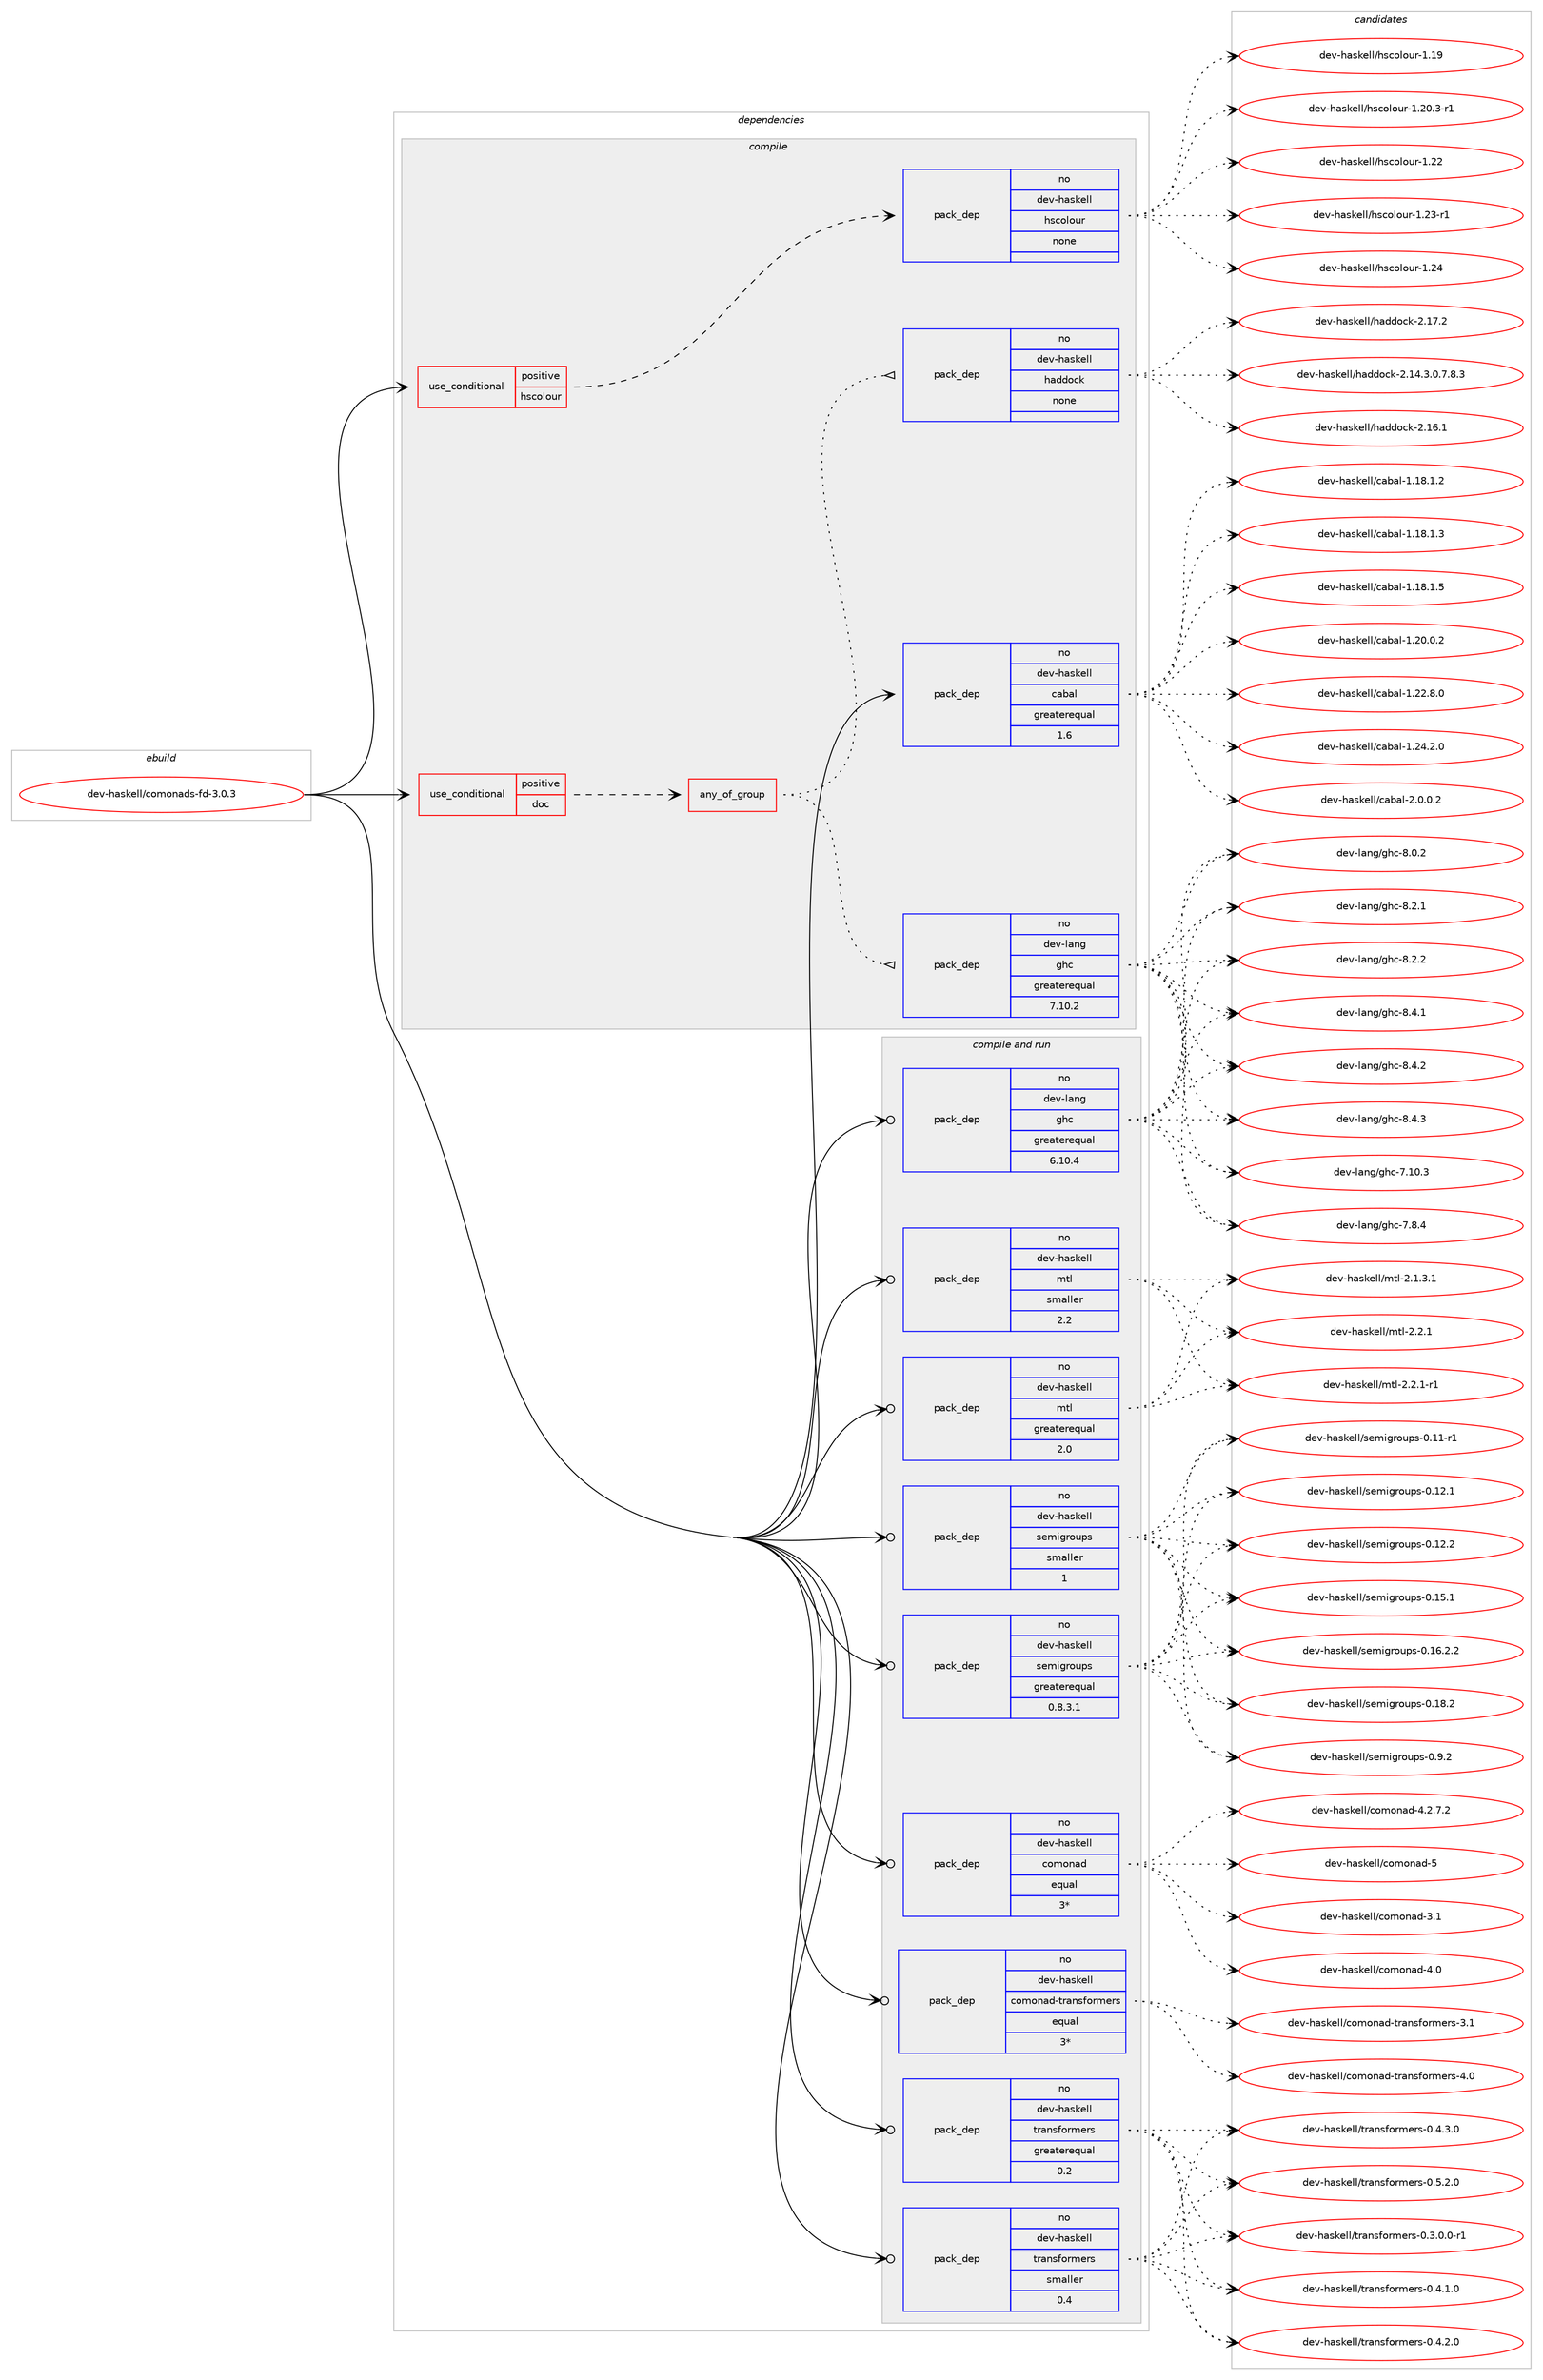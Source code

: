 digraph prolog {

# *************
# Graph options
# *************

newrank=true;
concentrate=true;
compound=true;
graph [rankdir=LR,fontname=Helvetica,fontsize=10,ranksep=1.5];#, ranksep=2.5, nodesep=0.2];
edge  [arrowhead=vee];
node  [fontname=Helvetica,fontsize=10];

# **********
# The ebuild
# **********

subgraph cluster_leftcol {
color=gray;
rank=same;
label=<<i>ebuild</i>>;
id [label="dev-haskell/comonads-fd-3.0.3", color=red, width=4, href="../dev-haskell/comonads-fd-3.0.3.svg"];
}

# ****************
# The dependencies
# ****************

subgraph cluster_midcol {
color=gray;
label=<<i>dependencies</i>>;
subgraph cluster_compile {
fillcolor="#eeeeee";
style=filled;
label=<<i>compile</i>>;
subgraph cond359062 {
dependency1329215 [label=<<TABLE BORDER="0" CELLBORDER="1" CELLSPACING="0" CELLPADDING="4"><TR><TD ROWSPAN="3" CELLPADDING="10">use_conditional</TD></TR><TR><TD>positive</TD></TR><TR><TD>doc</TD></TR></TABLE>>, shape=none, color=red];
subgraph any20686 {
dependency1329216 [label=<<TABLE BORDER="0" CELLBORDER="1" CELLSPACING="0" CELLPADDING="4"><TR><TD CELLPADDING="10">any_of_group</TD></TR></TABLE>>, shape=none, color=red];subgraph pack948915 {
dependency1329217 [label=<<TABLE BORDER="0" CELLBORDER="1" CELLSPACING="0" CELLPADDING="4" WIDTH="220"><TR><TD ROWSPAN="6" CELLPADDING="30">pack_dep</TD></TR><TR><TD WIDTH="110">no</TD></TR><TR><TD>dev-haskell</TD></TR><TR><TD>haddock</TD></TR><TR><TD>none</TD></TR><TR><TD></TD></TR></TABLE>>, shape=none, color=blue];
}
dependency1329216:e -> dependency1329217:w [weight=20,style="dotted",arrowhead="oinv"];
subgraph pack948916 {
dependency1329218 [label=<<TABLE BORDER="0" CELLBORDER="1" CELLSPACING="0" CELLPADDING="4" WIDTH="220"><TR><TD ROWSPAN="6" CELLPADDING="30">pack_dep</TD></TR><TR><TD WIDTH="110">no</TD></TR><TR><TD>dev-lang</TD></TR><TR><TD>ghc</TD></TR><TR><TD>greaterequal</TD></TR><TR><TD>7.10.2</TD></TR></TABLE>>, shape=none, color=blue];
}
dependency1329216:e -> dependency1329218:w [weight=20,style="dotted",arrowhead="oinv"];
}
dependency1329215:e -> dependency1329216:w [weight=20,style="dashed",arrowhead="vee"];
}
id:e -> dependency1329215:w [weight=20,style="solid",arrowhead="vee"];
subgraph cond359063 {
dependency1329219 [label=<<TABLE BORDER="0" CELLBORDER="1" CELLSPACING="0" CELLPADDING="4"><TR><TD ROWSPAN="3" CELLPADDING="10">use_conditional</TD></TR><TR><TD>positive</TD></TR><TR><TD>hscolour</TD></TR></TABLE>>, shape=none, color=red];
subgraph pack948917 {
dependency1329220 [label=<<TABLE BORDER="0" CELLBORDER="1" CELLSPACING="0" CELLPADDING="4" WIDTH="220"><TR><TD ROWSPAN="6" CELLPADDING="30">pack_dep</TD></TR><TR><TD WIDTH="110">no</TD></TR><TR><TD>dev-haskell</TD></TR><TR><TD>hscolour</TD></TR><TR><TD>none</TD></TR><TR><TD></TD></TR></TABLE>>, shape=none, color=blue];
}
dependency1329219:e -> dependency1329220:w [weight=20,style="dashed",arrowhead="vee"];
}
id:e -> dependency1329219:w [weight=20,style="solid",arrowhead="vee"];
subgraph pack948918 {
dependency1329221 [label=<<TABLE BORDER="0" CELLBORDER="1" CELLSPACING="0" CELLPADDING="4" WIDTH="220"><TR><TD ROWSPAN="6" CELLPADDING="30">pack_dep</TD></TR><TR><TD WIDTH="110">no</TD></TR><TR><TD>dev-haskell</TD></TR><TR><TD>cabal</TD></TR><TR><TD>greaterequal</TD></TR><TR><TD>1.6</TD></TR></TABLE>>, shape=none, color=blue];
}
id:e -> dependency1329221:w [weight=20,style="solid",arrowhead="vee"];
}
subgraph cluster_compileandrun {
fillcolor="#eeeeee";
style=filled;
label=<<i>compile and run</i>>;
subgraph pack948919 {
dependency1329222 [label=<<TABLE BORDER="0" CELLBORDER="1" CELLSPACING="0" CELLPADDING="4" WIDTH="220"><TR><TD ROWSPAN="6" CELLPADDING="30">pack_dep</TD></TR><TR><TD WIDTH="110">no</TD></TR><TR><TD>dev-haskell</TD></TR><TR><TD>comonad</TD></TR><TR><TD>equal</TD></TR><TR><TD>3*</TD></TR></TABLE>>, shape=none, color=blue];
}
id:e -> dependency1329222:w [weight=20,style="solid",arrowhead="odotvee"];
subgraph pack948920 {
dependency1329223 [label=<<TABLE BORDER="0" CELLBORDER="1" CELLSPACING="0" CELLPADDING="4" WIDTH="220"><TR><TD ROWSPAN="6" CELLPADDING="30">pack_dep</TD></TR><TR><TD WIDTH="110">no</TD></TR><TR><TD>dev-haskell</TD></TR><TR><TD>comonad-transformers</TD></TR><TR><TD>equal</TD></TR><TR><TD>3*</TD></TR></TABLE>>, shape=none, color=blue];
}
id:e -> dependency1329223:w [weight=20,style="solid",arrowhead="odotvee"];
subgraph pack948921 {
dependency1329224 [label=<<TABLE BORDER="0" CELLBORDER="1" CELLSPACING="0" CELLPADDING="4" WIDTH="220"><TR><TD ROWSPAN="6" CELLPADDING="30">pack_dep</TD></TR><TR><TD WIDTH="110">no</TD></TR><TR><TD>dev-haskell</TD></TR><TR><TD>mtl</TD></TR><TR><TD>greaterequal</TD></TR><TR><TD>2.0</TD></TR></TABLE>>, shape=none, color=blue];
}
id:e -> dependency1329224:w [weight=20,style="solid",arrowhead="odotvee"];
subgraph pack948922 {
dependency1329225 [label=<<TABLE BORDER="0" CELLBORDER="1" CELLSPACING="0" CELLPADDING="4" WIDTH="220"><TR><TD ROWSPAN="6" CELLPADDING="30">pack_dep</TD></TR><TR><TD WIDTH="110">no</TD></TR><TR><TD>dev-haskell</TD></TR><TR><TD>mtl</TD></TR><TR><TD>smaller</TD></TR><TR><TD>2.2</TD></TR></TABLE>>, shape=none, color=blue];
}
id:e -> dependency1329225:w [weight=20,style="solid",arrowhead="odotvee"];
subgraph pack948923 {
dependency1329226 [label=<<TABLE BORDER="0" CELLBORDER="1" CELLSPACING="0" CELLPADDING="4" WIDTH="220"><TR><TD ROWSPAN="6" CELLPADDING="30">pack_dep</TD></TR><TR><TD WIDTH="110">no</TD></TR><TR><TD>dev-haskell</TD></TR><TR><TD>semigroups</TD></TR><TR><TD>greaterequal</TD></TR><TR><TD>0.8.3.1</TD></TR></TABLE>>, shape=none, color=blue];
}
id:e -> dependency1329226:w [weight=20,style="solid",arrowhead="odotvee"];
subgraph pack948924 {
dependency1329227 [label=<<TABLE BORDER="0" CELLBORDER="1" CELLSPACING="0" CELLPADDING="4" WIDTH="220"><TR><TD ROWSPAN="6" CELLPADDING="30">pack_dep</TD></TR><TR><TD WIDTH="110">no</TD></TR><TR><TD>dev-haskell</TD></TR><TR><TD>semigroups</TD></TR><TR><TD>smaller</TD></TR><TR><TD>1</TD></TR></TABLE>>, shape=none, color=blue];
}
id:e -> dependency1329227:w [weight=20,style="solid",arrowhead="odotvee"];
subgraph pack948925 {
dependency1329228 [label=<<TABLE BORDER="0" CELLBORDER="1" CELLSPACING="0" CELLPADDING="4" WIDTH="220"><TR><TD ROWSPAN="6" CELLPADDING="30">pack_dep</TD></TR><TR><TD WIDTH="110">no</TD></TR><TR><TD>dev-haskell</TD></TR><TR><TD>transformers</TD></TR><TR><TD>greaterequal</TD></TR><TR><TD>0.2</TD></TR></TABLE>>, shape=none, color=blue];
}
id:e -> dependency1329228:w [weight=20,style="solid",arrowhead="odotvee"];
subgraph pack948926 {
dependency1329229 [label=<<TABLE BORDER="0" CELLBORDER="1" CELLSPACING="0" CELLPADDING="4" WIDTH="220"><TR><TD ROWSPAN="6" CELLPADDING="30">pack_dep</TD></TR><TR><TD WIDTH="110">no</TD></TR><TR><TD>dev-haskell</TD></TR><TR><TD>transformers</TD></TR><TR><TD>smaller</TD></TR><TR><TD>0.4</TD></TR></TABLE>>, shape=none, color=blue];
}
id:e -> dependency1329229:w [weight=20,style="solid",arrowhead="odotvee"];
subgraph pack948927 {
dependency1329230 [label=<<TABLE BORDER="0" CELLBORDER="1" CELLSPACING="0" CELLPADDING="4" WIDTH="220"><TR><TD ROWSPAN="6" CELLPADDING="30">pack_dep</TD></TR><TR><TD WIDTH="110">no</TD></TR><TR><TD>dev-lang</TD></TR><TR><TD>ghc</TD></TR><TR><TD>greaterequal</TD></TR><TR><TD>6.10.4</TD></TR></TABLE>>, shape=none, color=blue];
}
id:e -> dependency1329230:w [weight=20,style="solid",arrowhead="odotvee"];
}
subgraph cluster_run {
fillcolor="#eeeeee";
style=filled;
label=<<i>run</i>>;
}
}

# **************
# The candidates
# **************

subgraph cluster_choices {
rank=same;
color=gray;
label=<<i>candidates</i>>;

subgraph choice948915 {
color=black;
nodesep=1;
choice1001011184510497115107101108108471049710010011199107455046495246514648465546564651 [label="dev-haskell/haddock-2.14.3.0.7.8.3", color=red, width=4,href="../dev-haskell/haddock-2.14.3.0.7.8.3.svg"];
choice100101118451049711510710110810847104971001001119910745504649544649 [label="dev-haskell/haddock-2.16.1", color=red, width=4,href="../dev-haskell/haddock-2.16.1.svg"];
choice100101118451049711510710110810847104971001001119910745504649554650 [label="dev-haskell/haddock-2.17.2", color=red, width=4,href="../dev-haskell/haddock-2.17.2.svg"];
dependency1329217:e -> choice1001011184510497115107101108108471049710010011199107455046495246514648465546564651:w [style=dotted,weight="100"];
dependency1329217:e -> choice100101118451049711510710110810847104971001001119910745504649544649:w [style=dotted,weight="100"];
dependency1329217:e -> choice100101118451049711510710110810847104971001001119910745504649554650:w [style=dotted,weight="100"];
}
subgraph choice948916 {
color=black;
nodesep=1;
choice1001011184510897110103471031049945554649484651 [label="dev-lang/ghc-7.10.3", color=red, width=4,href="../dev-lang/ghc-7.10.3.svg"];
choice10010111845108971101034710310499455546564652 [label="dev-lang/ghc-7.8.4", color=red, width=4,href="../dev-lang/ghc-7.8.4.svg"];
choice10010111845108971101034710310499455646484650 [label="dev-lang/ghc-8.0.2", color=red, width=4,href="../dev-lang/ghc-8.0.2.svg"];
choice10010111845108971101034710310499455646504649 [label="dev-lang/ghc-8.2.1", color=red, width=4,href="../dev-lang/ghc-8.2.1.svg"];
choice10010111845108971101034710310499455646504650 [label="dev-lang/ghc-8.2.2", color=red, width=4,href="../dev-lang/ghc-8.2.2.svg"];
choice10010111845108971101034710310499455646524649 [label="dev-lang/ghc-8.4.1", color=red, width=4,href="../dev-lang/ghc-8.4.1.svg"];
choice10010111845108971101034710310499455646524650 [label="dev-lang/ghc-8.4.2", color=red, width=4,href="../dev-lang/ghc-8.4.2.svg"];
choice10010111845108971101034710310499455646524651 [label="dev-lang/ghc-8.4.3", color=red, width=4,href="../dev-lang/ghc-8.4.3.svg"];
dependency1329218:e -> choice1001011184510897110103471031049945554649484651:w [style=dotted,weight="100"];
dependency1329218:e -> choice10010111845108971101034710310499455546564652:w [style=dotted,weight="100"];
dependency1329218:e -> choice10010111845108971101034710310499455646484650:w [style=dotted,weight="100"];
dependency1329218:e -> choice10010111845108971101034710310499455646504649:w [style=dotted,weight="100"];
dependency1329218:e -> choice10010111845108971101034710310499455646504650:w [style=dotted,weight="100"];
dependency1329218:e -> choice10010111845108971101034710310499455646524649:w [style=dotted,weight="100"];
dependency1329218:e -> choice10010111845108971101034710310499455646524650:w [style=dotted,weight="100"];
dependency1329218:e -> choice10010111845108971101034710310499455646524651:w [style=dotted,weight="100"];
}
subgraph choice948917 {
color=black;
nodesep=1;
choice100101118451049711510710110810847104115991111081111171144549464957 [label="dev-haskell/hscolour-1.19", color=red, width=4,href="../dev-haskell/hscolour-1.19.svg"];
choice10010111845104971151071011081084710411599111108111117114454946504846514511449 [label="dev-haskell/hscolour-1.20.3-r1", color=red, width=4,href="../dev-haskell/hscolour-1.20.3-r1.svg"];
choice100101118451049711510710110810847104115991111081111171144549465050 [label="dev-haskell/hscolour-1.22", color=red, width=4,href="../dev-haskell/hscolour-1.22.svg"];
choice1001011184510497115107101108108471041159911110811111711445494650514511449 [label="dev-haskell/hscolour-1.23-r1", color=red, width=4,href="../dev-haskell/hscolour-1.23-r1.svg"];
choice100101118451049711510710110810847104115991111081111171144549465052 [label="dev-haskell/hscolour-1.24", color=red, width=4,href="../dev-haskell/hscolour-1.24.svg"];
dependency1329220:e -> choice100101118451049711510710110810847104115991111081111171144549464957:w [style=dotted,weight="100"];
dependency1329220:e -> choice10010111845104971151071011081084710411599111108111117114454946504846514511449:w [style=dotted,weight="100"];
dependency1329220:e -> choice100101118451049711510710110810847104115991111081111171144549465050:w [style=dotted,weight="100"];
dependency1329220:e -> choice1001011184510497115107101108108471041159911110811111711445494650514511449:w [style=dotted,weight="100"];
dependency1329220:e -> choice100101118451049711510710110810847104115991111081111171144549465052:w [style=dotted,weight="100"];
}
subgraph choice948918 {
color=black;
nodesep=1;
choice10010111845104971151071011081084799979897108454946495646494650 [label="dev-haskell/cabal-1.18.1.2", color=red, width=4,href="../dev-haskell/cabal-1.18.1.2.svg"];
choice10010111845104971151071011081084799979897108454946495646494651 [label="dev-haskell/cabal-1.18.1.3", color=red, width=4,href="../dev-haskell/cabal-1.18.1.3.svg"];
choice10010111845104971151071011081084799979897108454946495646494653 [label="dev-haskell/cabal-1.18.1.5", color=red, width=4,href="../dev-haskell/cabal-1.18.1.5.svg"];
choice10010111845104971151071011081084799979897108454946504846484650 [label="dev-haskell/cabal-1.20.0.2", color=red, width=4,href="../dev-haskell/cabal-1.20.0.2.svg"];
choice10010111845104971151071011081084799979897108454946505046564648 [label="dev-haskell/cabal-1.22.8.0", color=red, width=4,href="../dev-haskell/cabal-1.22.8.0.svg"];
choice10010111845104971151071011081084799979897108454946505246504648 [label="dev-haskell/cabal-1.24.2.0", color=red, width=4,href="../dev-haskell/cabal-1.24.2.0.svg"];
choice100101118451049711510710110810847999798971084550464846484650 [label="dev-haskell/cabal-2.0.0.2", color=red, width=4,href="../dev-haskell/cabal-2.0.0.2.svg"];
dependency1329221:e -> choice10010111845104971151071011081084799979897108454946495646494650:w [style=dotted,weight="100"];
dependency1329221:e -> choice10010111845104971151071011081084799979897108454946495646494651:w [style=dotted,weight="100"];
dependency1329221:e -> choice10010111845104971151071011081084799979897108454946495646494653:w [style=dotted,weight="100"];
dependency1329221:e -> choice10010111845104971151071011081084799979897108454946504846484650:w [style=dotted,weight="100"];
dependency1329221:e -> choice10010111845104971151071011081084799979897108454946505046564648:w [style=dotted,weight="100"];
dependency1329221:e -> choice10010111845104971151071011081084799979897108454946505246504648:w [style=dotted,weight="100"];
dependency1329221:e -> choice100101118451049711510710110810847999798971084550464846484650:w [style=dotted,weight="100"];
}
subgraph choice948919 {
color=black;
nodesep=1;
choice100101118451049711510710110810847991111091111109710045514649 [label="dev-haskell/comonad-3.1", color=red, width=4,href="../dev-haskell/comonad-3.1.svg"];
choice100101118451049711510710110810847991111091111109710045524648 [label="dev-haskell/comonad-4.0", color=red, width=4,href="../dev-haskell/comonad-4.0.svg"];
choice10010111845104971151071011081084799111109111110971004552465046554650 [label="dev-haskell/comonad-4.2.7.2", color=red, width=4,href="../dev-haskell/comonad-4.2.7.2.svg"];
choice10010111845104971151071011081084799111109111110971004553 [label="dev-haskell/comonad-5", color=red, width=4,href="../dev-haskell/comonad-5.svg"];
dependency1329222:e -> choice100101118451049711510710110810847991111091111109710045514649:w [style=dotted,weight="100"];
dependency1329222:e -> choice100101118451049711510710110810847991111091111109710045524648:w [style=dotted,weight="100"];
dependency1329222:e -> choice10010111845104971151071011081084799111109111110971004552465046554650:w [style=dotted,weight="100"];
dependency1329222:e -> choice10010111845104971151071011081084799111109111110971004553:w [style=dotted,weight="100"];
}
subgraph choice948920 {
color=black;
nodesep=1;
choice1001011184510497115107101108108479911110911111097100451161149711011510211111410910111411545514649 [label="dev-haskell/comonad-transformers-3.1", color=red, width=4,href="../dev-haskell/comonad-transformers-3.1.svg"];
choice1001011184510497115107101108108479911110911111097100451161149711011510211111410910111411545524648 [label="dev-haskell/comonad-transformers-4.0", color=red, width=4,href="../dev-haskell/comonad-transformers-4.0.svg"];
dependency1329223:e -> choice1001011184510497115107101108108479911110911111097100451161149711011510211111410910111411545514649:w [style=dotted,weight="100"];
dependency1329223:e -> choice1001011184510497115107101108108479911110911111097100451161149711011510211111410910111411545524648:w [style=dotted,weight="100"];
}
subgraph choice948921 {
color=black;
nodesep=1;
choice1001011184510497115107101108108471091161084550464946514649 [label="dev-haskell/mtl-2.1.3.1", color=red, width=4,href="../dev-haskell/mtl-2.1.3.1.svg"];
choice100101118451049711510710110810847109116108455046504649 [label="dev-haskell/mtl-2.2.1", color=red, width=4,href="../dev-haskell/mtl-2.2.1.svg"];
choice1001011184510497115107101108108471091161084550465046494511449 [label="dev-haskell/mtl-2.2.1-r1", color=red, width=4,href="../dev-haskell/mtl-2.2.1-r1.svg"];
dependency1329224:e -> choice1001011184510497115107101108108471091161084550464946514649:w [style=dotted,weight="100"];
dependency1329224:e -> choice100101118451049711510710110810847109116108455046504649:w [style=dotted,weight="100"];
dependency1329224:e -> choice1001011184510497115107101108108471091161084550465046494511449:w [style=dotted,weight="100"];
}
subgraph choice948922 {
color=black;
nodesep=1;
choice1001011184510497115107101108108471091161084550464946514649 [label="dev-haskell/mtl-2.1.3.1", color=red, width=4,href="../dev-haskell/mtl-2.1.3.1.svg"];
choice100101118451049711510710110810847109116108455046504649 [label="dev-haskell/mtl-2.2.1", color=red, width=4,href="../dev-haskell/mtl-2.2.1.svg"];
choice1001011184510497115107101108108471091161084550465046494511449 [label="dev-haskell/mtl-2.2.1-r1", color=red, width=4,href="../dev-haskell/mtl-2.2.1-r1.svg"];
dependency1329225:e -> choice1001011184510497115107101108108471091161084550464946514649:w [style=dotted,weight="100"];
dependency1329225:e -> choice100101118451049711510710110810847109116108455046504649:w [style=dotted,weight="100"];
dependency1329225:e -> choice1001011184510497115107101108108471091161084550465046494511449:w [style=dotted,weight="100"];
}
subgraph choice948923 {
color=black;
nodesep=1;
choice10010111845104971151071011081084711510110910510311411111711211545484649494511449 [label="dev-haskell/semigroups-0.11-r1", color=red, width=4,href="../dev-haskell/semigroups-0.11-r1.svg"];
choice10010111845104971151071011081084711510110910510311411111711211545484649504649 [label="dev-haskell/semigroups-0.12.1", color=red, width=4,href="../dev-haskell/semigroups-0.12.1.svg"];
choice10010111845104971151071011081084711510110910510311411111711211545484649504650 [label="dev-haskell/semigroups-0.12.2", color=red, width=4,href="../dev-haskell/semigroups-0.12.2.svg"];
choice10010111845104971151071011081084711510110910510311411111711211545484649534649 [label="dev-haskell/semigroups-0.15.1", color=red, width=4,href="../dev-haskell/semigroups-0.15.1.svg"];
choice100101118451049711510710110810847115101109105103114111117112115454846495446504650 [label="dev-haskell/semigroups-0.16.2.2", color=red, width=4,href="../dev-haskell/semigroups-0.16.2.2.svg"];
choice10010111845104971151071011081084711510110910510311411111711211545484649564650 [label="dev-haskell/semigroups-0.18.2", color=red, width=4,href="../dev-haskell/semigroups-0.18.2.svg"];
choice100101118451049711510710110810847115101109105103114111117112115454846574650 [label="dev-haskell/semigroups-0.9.2", color=red, width=4,href="../dev-haskell/semigroups-0.9.2.svg"];
dependency1329226:e -> choice10010111845104971151071011081084711510110910510311411111711211545484649494511449:w [style=dotted,weight="100"];
dependency1329226:e -> choice10010111845104971151071011081084711510110910510311411111711211545484649504649:w [style=dotted,weight="100"];
dependency1329226:e -> choice10010111845104971151071011081084711510110910510311411111711211545484649504650:w [style=dotted,weight="100"];
dependency1329226:e -> choice10010111845104971151071011081084711510110910510311411111711211545484649534649:w [style=dotted,weight="100"];
dependency1329226:e -> choice100101118451049711510710110810847115101109105103114111117112115454846495446504650:w [style=dotted,weight="100"];
dependency1329226:e -> choice10010111845104971151071011081084711510110910510311411111711211545484649564650:w [style=dotted,weight="100"];
dependency1329226:e -> choice100101118451049711510710110810847115101109105103114111117112115454846574650:w [style=dotted,weight="100"];
}
subgraph choice948924 {
color=black;
nodesep=1;
choice10010111845104971151071011081084711510110910510311411111711211545484649494511449 [label="dev-haskell/semigroups-0.11-r1", color=red, width=4,href="../dev-haskell/semigroups-0.11-r1.svg"];
choice10010111845104971151071011081084711510110910510311411111711211545484649504649 [label="dev-haskell/semigroups-0.12.1", color=red, width=4,href="../dev-haskell/semigroups-0.12.1.svg"];
choice10010111845104971151071011081084711510110910510311411111711211545484649504650 [label="dev-haskell/semigroups-0.12.2", color=red, width=4,href="../dev-haskell/semigroups-0.12.2.svg"];
choice10010111845104971151071011081084711510110910510311411111711211545484649534649 [label="dev-haskell/semigroups-0.15.1", color=red, width=4,href="../dev-haskell/semigroups-0.15.1.svg"];
choice100101118451049711510710110810847115101109105103114111117112115454846495446504650 [label="dev-haskell/semigroups-0.16.2.2", color=red, width=4,href="../dev-haskell/semigroups-0.16.2.2.svg"];
choice10010111845104971151071011081084711510110910510311411111711211545484649564650 [label="dev-haskell/semigroups-0.18.2", color=red, width=4,href="../dev-haskell/semigroups-0.18.2.svg"];
choice100101118451049711510710110810847115101109105103114111117112115454846574650 [label="dev-haskell/semigroups-0.9.2", color=red, width=4,href="../dev-haskell/semigroups-0.9.2.svg"];
dependency1329227:e -> choice10010111845104971151071011081084711510110910510311411111711211545484649494511449:w [style=dotted,weight="100"];
dependency1329227:e -> choice10010111845104971151071011081084711510110910510311411111711211545484649504649:w [style=dotted,weight="100"];
dependency1329227:e -> choice10010111845104971151071011081084711510110910510311411111711211545484649504650:w [style=dotted,weight="100"];
dependency1329227:e -> choice10010111845104971151071011081084711510110910510311411111711211545484649534649:w [style=dotted,weight="100"];
dependency1329227:e -> choice100101118451049711510710110810847115101109105103114111117112115454846495446504650:w [style=dotted,weight="100"];
dependency1329227:e -> choice10010111845104971151071011081084711510110910510311411111711211545484649564650:w [style=dotted,weight="100"];
dependency1329227:e -> choice100101118451049711510710110810847115101109105103114111117112115454846574650:w [style=dotted,weight="100"];
}
subgraph choice948925 {
color=black;
nodesep=1;
choice1001011184510497115107101108108471161149711011510211111410910111411545484651464846484511449 [label="dev-haskell/transformers-0.3.0.0-r1", color=red, width=4,href="../dev-haskell/transformers-0.3.0.0-r1.svg"];
choice100101118451049711510710110810847116114971101151021111141091011141154548465246494648 [label="dev-haskell/transformers-0.4.1.0", color=red, width=4,href="../dev-haskell/transformers-0.4.1.0.svg"];
choice100101118451049711510710110810847116114971101151021111141091011141154548465246504648 [label="dev-haskell/transformers-0.4.2.0", color=red, width=4,href="../dev-haskell/transformers-0.4.2.0.svg"];
choice100101118451049711510710110810847116114971101151021111141091011141154548465246514648 [label="dev-haskell/transformers-0.4.3.0", color=red, width=4,href="../dev-haskell/transformers-0.4.3.0.svg"];
choice100101118451049711510710110810847116114971101151021111141091011141154548465346504648 [label="dev-haskell/transformers-0.5.2.0", color=red, width=4,href="../dev-haskell/transformers-0.5.2.0.svg"];
dependency1329228:e -> choice1001011184510497115107101108108471161149711011510211111410910111411545484651464846484511449:w [style=dotted,weight="100"];
dependency1329228:e -> choice100101118451049711510710110810847116114971101151021111141091011141154548465246494648:w [style=dotted,weight="100"];
dependency1329228:e -> choice100101118451049711510710110810847116114971101151021111141091011141154548465246504648:w [style=dotted,weight="100"];
dependency1329228:e -> choice100101118451049711510710110810847116114971101151021111141091011141154548465246514648:w [style=dotted,weight="100"];
dependency1329228:e -> choice100101118451049711510710110810847116114971101151021111141091011141154548465346504648:w [style=dotted,weight="100"];
}
subgraph choice948926 {
color=black;
nodesep=1;
choice1001011184510497115107101108108471161149711011510211111410910111411545484651464846484511449 [label="dev-haskell/transformers-0.3.0.0-r1", color=red, width=4,href="../dev-haskell/transformers-0.3.0.0-r1.svg"];
choice100101118451049711510710110810847116114971101151021111141091011141154548465246494648 [label="dev-haskell/transformers-0.4.1.0", color=red, width=4,href="../dev-haskell/transformers-0.4.1.0.svg"];
choice100101118451049711510710110810847116114971101151021111141091011141154548465246504648 [label="dev-haskell/transformers-0.4.2.0", color=red, width=4,href="../dev-haskell/transformers-0.4.2.0.svg"];
choice100101118451049711510710110810847116114971101151021111141091011141154548465246514648 [label="dev-haskell/transformers-0.4.3.0", color=red, width=4,href="../dev-haskell/transformers-0.4.3.0.svg"];
choice100101118451049711510710110810847116114971101151021111141091011141154548465346504648 [label="dev-haskell/transformers-0.5.2.0", color=red, width=4,href="../dev-haskell/transformers-0.5.2.0.svg"];
dependency1329229:e -> choice1001011184510497115107101108108471161149711011510211111410910111411545484651464846484511449:w [style=dotted,weight="100"];
dependency1329229:e -> choice100101118451049711510710110810847116114971101151021111141091011141154548465246494648:w [style=dotted,weight="100"];
dependency1329229:e -> choice100101118451049711510710110810847116114971101151021111141091011141154548465246504648:w [style=dotted,weight="100"];
dependency1329229:e -> choice100101118451049711510710110810847116114971101151021111141091011141154548465246514648:w [style=dotted,weight="100"];
dependency1329229:e -> choice100101118451049711510710110810847116114971101151021111141091011141154548465346504648:w [style=dotted,weight="100"];
}
subgraph choice948927 {
color=black;
nodesep=1;
choice1001011184510897110103471031049945554649484651 [label="dev-lang/ghc-7.10.3", color=red, width=4,href="../dev-lang/ghc-7.10.3.svg"];
choice10010111845108971101034710310499455546564652 [label="dev-lang/ghc-7.8.4", color=red, width=4,href="../dev-lang/ghc-7.8.4.svg"];
choice10010111845108971101034710310499455646484650 [label="dev-lang/ghc-8.0.2", color=red, width=4,href="../dev-lang/ghc-8.0.2.svg"];
choice10010111845108971101034710310499455646504649 [label="dev-lang/ghc-8.2.1", color=red, width=4,href="../dev-lang/ghc-8.2.1.svg"];
choice10010111845108971101034710310499455646504650 [label="dev-lang/ghc-8.2.2", color=red, width=4,href="../dev-lang/ghc-8.2.2.svg"];
choice10010111845108971101034710310499455646524649 [label="dev-lang/ghc-8.4.1", color=red, width=4,href="../dev-lang/ghc-8.4.1.svg"];
choice10010111845108971101034710310499455646524650 [label="dev-lang/ghc-8.4.2", color=red, width=4,href="../dev-lang/ghc-8.4.2.svg"];
choice10010111845108971101034710310499455646524651 [label="dev-lang/ghc-8.4.3", color=red, width=4,href="../dev-lang/ghc-8.4.3.svg"];
dependency1329230:e -> choice1001011184510897110103471031049945554649484651:w [style=dotted,weight="100"];
dependency1329230:e -> choice10010111845108971101034710310499455546564652:w [style=dotted,weight="100"];
dependency1329230:e -> choice10010111845108971101034710310499455646484650:w [style=dotted,weight="100"];
dependency1329230:e -> choice10010111845108971101034710310499455646504649:w [style=dotted,weight="100"];
dependency1329230:e -> choice10010111845108971101034710310499455646504650:w [style=dotted,weight="100"];
dependency1329230:e -> choice10010111845108971101034710310499455646524649:w [style=dotted,weight="100"];
dependency1329230:e -> choice10010111845108971101034710310499455646524650:w [style=dotted,weight="100"];
dependency1329230:e -> choice10010111845108971101034710310499455646524651:w [style=dotted,weight="100"];
}
}

}
